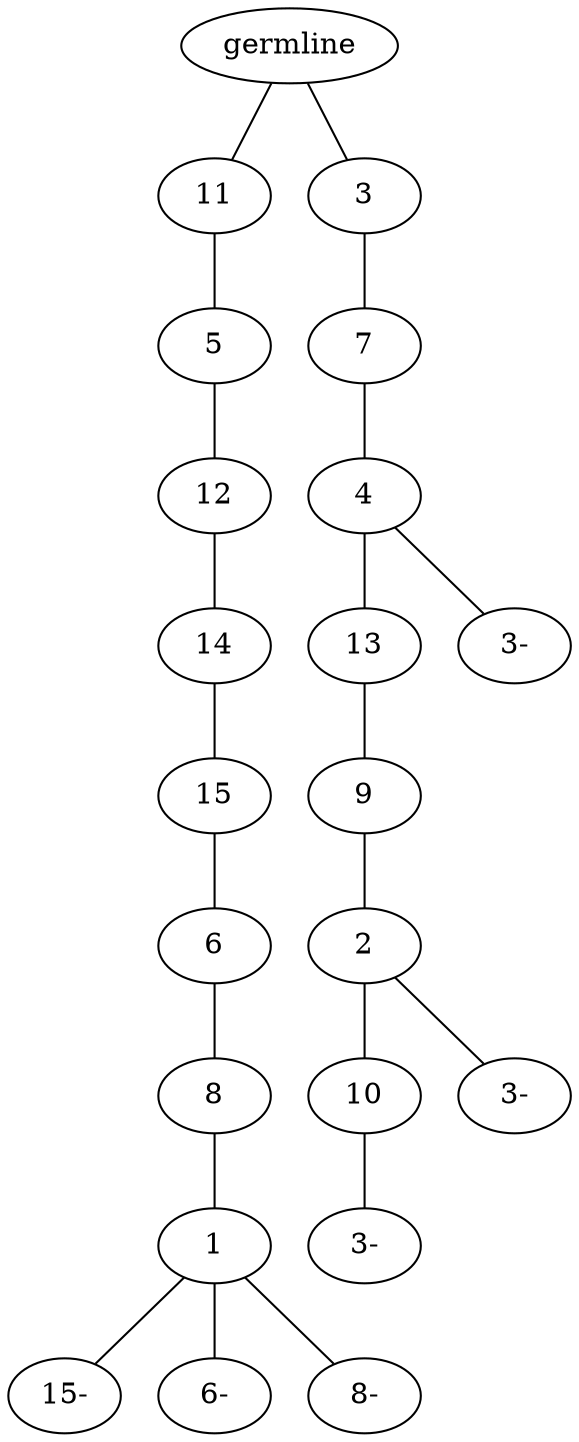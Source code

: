 graph tree {
    "140689047841904" [label="germline"];
    "140689047796224" [label="11"];
    "140689047797568" [label="5"];
    "140689047843840" [label="12"];
    "140689047843408" [label="14"];
    "140689047843792" [label="15"];
    "140689047844560" [label="6"];
    "140689047794544" [label="8"];
    "140689047796320" [label="1"];
    "140689047795792" [label="15-"];
    "140689047796464" [label="6-"];
    "140689047795408" [label="8-"];
    "140689047794832" [label="3"];
    "140689047843264" [label="7"];
    "140689047845088" [label="4"];
    "140689047845664" [label="13"];
    "140689047846240" [label="9"];
    "140689047846000" [label="2"];
    "140689047846144" [label="10"];
    "140689047846576" [label="3-"];
    "140689047846336" [label="3-"];
    "140689047846288" [label="3-"];
    "140689047841904" -- "140689047796224";
    "140689047841904" -- "140689047794832";
    "140689047796224" -- "140689047797568";
    "140689047797568" -- "140689047843840";
    "140689047843840" -- "140689047843408";
    "140689047843408" -- "140689047843792";
    "140689047843792" -- "140689047844560";
    "140689047844560" -- "140689047794544";
    "140689047794544" -- "140689047796320";
    "140689047796320" -- "140689047795792";
    "140689047796320" -- "140689047796464";
    "140689047796320" -- "140689047795408";
    "140689047794832" -- "140689047843264";
    "140689047843264" -- "140689047845088";
    "140689047845088" -- "140689047845664";
    "140689047845088" -- "140689047846288";
    "140689047845664" -- "140689047846240";
    "140689047846240" -- "140689047846000";
    "140689047846000" -- "140689047846144";
    "140689047846000" -- "140689047846336";
    "140689047846144" -- "140689047846576";
}
